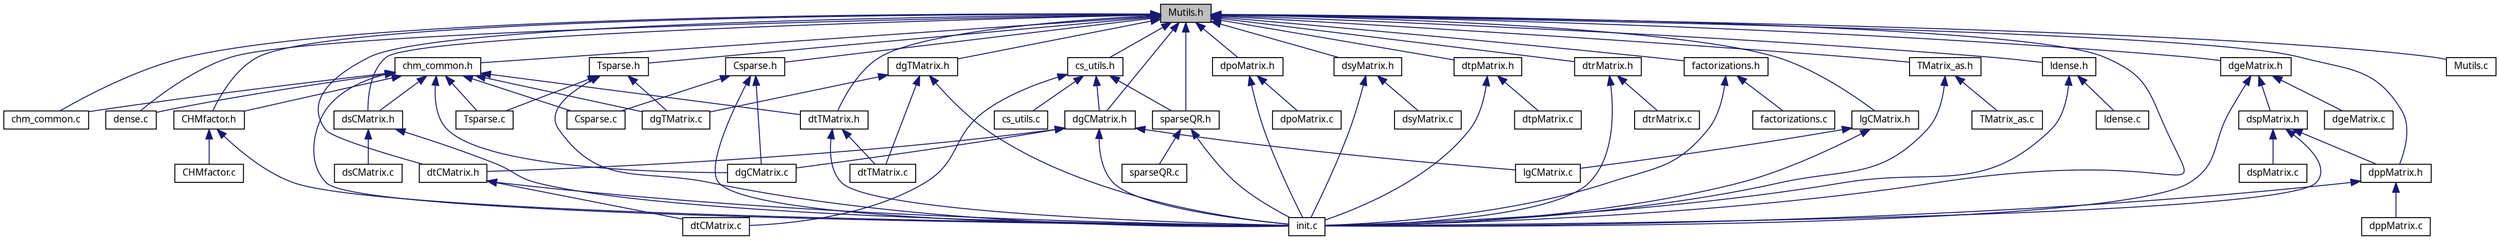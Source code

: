 digraph G
{
  edge [fontname="FreeSans.ttf",fontsize=10,labelfontname="FreeSans.ttf",labelfontsize=10];
  node [fontname="FreeSans.ttf",fontsize=10,shape=record];
  Node1 [label="Mutils.h",height=0.2,width=0.4,color="black", fillcolor="grey75", style="filled" fontcolor="black"];
  Node1 -> Node2 [dir=back,color="midnightblue",fontsize=10,style="solid",fontname="FreeSans.ttf"];
  Node2 [label="chm_common.h",height=0.2,width=0.4,color="black", fillcolor="white", style="filled",URL="$chm__common_8h.html"];
  Node2 -> Node3 [dir=back,color="midnightblue",fontsize=10,style="solid",fontname="FreeSans.ttf"];
  Node3 [label="chm_common.c",height=0.2,width=0.4,color="black", fillcolor="white", style="filled",URL="$chm__common_8c.html"];
  Node2 -> Node4 [dir=back,color="midnightblue",fontsize=10,style="solid",fontname="FreeSans.ttf"];
  Node4 [label="CHMfactor.h",height=0.2,width=0.4,color="black", fillcolor="white", style="filled",URL="$CHMfactor_8h.html"];
  Node4 -> Node5 [dir=back,color="midnightblue",fontsize=10,style="solid",fontname="FreeSans.ttf"];
  Node5 [label="CHMfactor.c",height=0.2,width=0.4,color="black", fillcolor="white", style="filled",URL="$CHMfactor_8c.html"];
  Node4 -> Node6 [dir=back,color="midnightblue",fontsize=10,style="solid",fontname="FreeSans.ttf"];
  Node6 [label="init.c",height=0.2,width=0.4,color="black", fillcolor="white", style="filled",URL="$init_8c.html"];
  Node2 -> Node7 [dir=back,color="midnightblue",fontsize=10,style="solid",fontname="FreeSans.ttf"];
  Node7 [label="Csparse.c",height=0.2,width=0.4,color="black", fillcolor="white", style="filled",URL="$Csparse_8c.html"];
  Node2 -> Node8 [dir=back,color="midnightblue",fontsize=10,style="solid",fontname="FreeSans.ttf"];
  Node8 [label="dense.c",height=0.2,width=0.4,color="black", fillcolor="white", style="filled",URL="$dense_8c.html"];
  Node2 -> Node9 [dir=back,color="midnightblue",fontsize=10,style="solid",fontname="FreeSans.ttf"];
  Node9 [label="dgCMatrix.c",height=0.2,width=0.4,color="black", fillcolor="white", style="filled",URL="$dgCMatrix_8c.html"];
  Node2 -> Node10 [dir=back,color="midnightblue",fontsize=10,style="solid",fontname="FreeSans.ttf"];
  Node10 [label="dgTMatrix.c",height=0.2,width=0.4,color="black", fillcolor="white", style="filled",URL="$dgTMatrix_8c.html"];
  Node2 -> Node11 [dir=back,color="midnightblue",fontsize=10,style="solid",fontname="FreeSans.ttf"];
  Node11 [label="dsCMatrix.h",height=0.2,width=0.4,color="black", fillcolor="white", style="filled",URL="$dsCMatrix_8h.html"];
  Node11 -> Node12 [dir=back,color="midnightblue",fontsize=10,style="solid",fontname="FreeSans.ttf"];
  Node12 [label="dsCMatrix.c",height=0.2,width=0.4,color="black", fillcolor="white", style="filled",URL="$dsCMatrix_8c.html"];
  Node11 -> Node6 [dir=back,color="midnightblue",fontsize=10,style="solid",fontname="FreeSans.ttf"];
  Node2 -> Node13 [dir=back,color="midnightblue",fontsize=10,style="solid",fontname="FreeSans.ttf"];
  Node13 [label="dtTMatrix.h",height=0.2,width=0.4,color="black", fillcolor="white", style="filled",URL="$dtTMatrix_8h.html"];
  Node13 -> Node14 [dir=back,color="midnightblue",fontsize=10,style="solid",fontname="FreeSans.ttf"];
  Node14 [label="dtTMatrix.c",height=0.2,width=0.4,color="black", fillcolor="white", style="filled",URL="$dtTMatrix_8c.html"];
  Node13 -> Node6 [dir=back,color="midnightblue",fontsize=10,style="solid",fontname="FreeSans.ttf"];
  Node2 -> Node6 [dir=back,color="midnightblue",fontsize=10,style="solid",fontname="FreeSans.ttf"];
  Node2 -> Node15 [dir=back,color="midnightblue",fontsize=10,style="solid",fontname="FreeSans.ttf"];
  Node15 [label="Tsparse.c",height=0.2,width=0.4,color="black", fillcolor="white", style="filled",URL="$Tsparse_8c.html"];
  Node1 -> Node3 [dir=back,color="midnightblue",fontsize=10,style="solid",fontname="FreeSans.ttf"];
  Node1 -> Node4 [dir=back,color="midnightblue",fontsize=10,style="solid",fontname="FreeSans.ttf"];
  Node1 -> Node16 [dir=back,color="midnightblue",fontsize=10,style="solid",fontname="FreeSans.ttf"];
  Node16 [label="cs_utils.h",height=0.2,width=0.4,color="black", fillcolor="white", style="filled",URL="$cs__utils_8h.html"];
  Node16 -> Node17 [dir=back,color="midnightblue",fontsize=10,style="solid",fontname="FreeSans.ttf"];
  Node17 [label="cs_utils.c",height=0.2,width=0.4,color="black", fillcolor="white", style="filled",URL="$cs__utils_8c.html"];
  Node16 -> Node18 [dir=back,color="midnightblue",fontsize=10,style="solid",fontname="FreeSans.ttf"];
  Node18 [label="dgCMatrix.h",height=0.2,width=0.4,color="black", fillcolor="white", style="filled",URL="$dgCMatrix_8h.html"];
  Node18 -> Node9 [dir=back,color="midnightblue",fontsize=10,style="solid",fontname="FreeSans.ttf"];
  Node18 -> Node19 [dir=back,color="midnightblue",fontsize=10,style="solid",fontname="FreeSans.ttf"];
  Node19 [label="dtCMatrix.h",height=0.2,width=0.4,color="black", fillcolor="white", style="filled",URL="$dtCMatrix_8h.html"];
  Node19 -> Node20 [dir=back,color="midnightblue",fontsize=10,style="solid",fontname="FreeSans.ttf"];
  Node20 [label="dtCMatrix.c",height=0.2,width=0.4,color="black", fillcolor="white", style="filled",URL="$dtCMatrix_8c.html"];
  Node19 -> Node6 [dir=back,color="midnightblue",fontsize=10,style="solid",fontname="FreeSans.ttf"];
  Node18 -> Node6 [dir=back,color="midnightblue",fontsize=10,style="solid",fontname="FreeSans.ttf"];
  Node18 -> Node21 [dir=back,color="midnightblue",fontsize=10,style="solid",fontname="FreeSans.ttf"];
  Node21 [label="lgCMatrix.c",height=0.2,width=0.4,color="black", fillcolor="white", style="filled",URL="$lgCMatrix_8c.html"];
  Node16 -> Node20 [dir=back,color="midnightblue",fontsize=10,style="solid",fontname="FreeSans.ttf"];
  Node16 -> Node22 [dir=back,color="midnightblue",fontsize=10,style="solid",fontname="FreeSans.ttf"];
  Node22 [label="sparseQR.h",height=0.2,width=0.4,color="black", fillcolor="white", style="filled",URL="$sparseQR_8h.html"];
  Node22 -> Node6 [dir=back,color="midnightblue",fontsize=10,style="solid",fontname="FreeSans.ttf"];
  Node22 -> Node23 [dir=back,color="midnightblue",fontsize=10,style="solid",fontname="FreeSans.ttf"];
  Node23 [label="sparseQR.c",height=0.2,width=0.4,color="black", fillcolor="white", style="filled",URL="$sparseQR_8c.html"];
  Node1 -> Node24 [dir=back,color="midnightblue",fontsize=10,style="solid",fontname="FreeSans.ttf"];
  Node24 [label="Csparse.h",height=0.2,width=0.4,color="black", fillcolor="white", style="filled",URL="$Csparse_8h.html"];
  Node24 -> Node7 [dir=back,color="midnightblue",fontsize=10,style="solid",fontname="FreeSans.ttf"];
  Node24 -> Node9 [dir=back,color="midnightblue",fontsize=10,style="solid",fontname="FreeSans.ttf"];
  Node24 -> Node6 [dir=back,color="midnightblue",fontsize=10,style="solid",fontname="FreeSans.ttf"];
  Node1 -> Node8 [dir=back,color="midnightblue",fontsize=10,style="solid",fontname="FreeSans.ttf"];
  Node1 -> Node18 [dir=back,color="midnightblue",fontsize=10,style="solid",fontname="FreeSans.ttf"];
  Node1 -> Node25 [dir=back,color="midnightblue",fontsize=10,style="solid",fontname="FreeSans.ttf"];
  Node25 [label="dgeMatrix.h",height=0.2,width=0.4,color="black", fillcolor="white", style="filled",URL="$dgeMatrix_8h.html"];
  Node25 -> Node26 [dir=back,color="midnightblue",fontsize=10,style="solid",fontname="FreeSans.ttf"];
  Node26 [label="dgeMatrix.c",height=0.2,width=0.4,color="black", fillcolor="white", style="filled",URL="$dgeMatrix_8c.html"];
  Node25 -> Node27 [dir=back,color="midnightblue",fontsize=10,style="solid",fontname="FreeSans.ttf"];
  Node27 [label="dspMatrix.h",height=0.2,width=0.4,color="black", fillcolor="white", style="filled",URL="$dspMatrix_8h.html"];
  Node27 -> Node28 [dir=back,color="midnightblue",fontsize=10,style="solid",fontname="FreeSans.ttf"];
  Node28 [label="dppMatrix.h",height=0.2,width=0.4,color="black", fillcolor="white", style="filled",URL="$dppMatrix_8h.html"];
  Node28 -> Node29 [dir=back,color="midnightblue",fontsize=10,style="solid",fontname="FreeSans.ttf"];
  Node29 [label="dppMatrix.c",height=0.2,width=0.4,color="black", fillcolor="white", style="filled",URL="$dppMatrix_8c.html"];
  Node28 -> Node6 [dir=back,color="midnightblue",fontsize=10,style="solid",fontname="FreeSans.ttf"];
  Node27 -> Node30 [dir=back,color="midnightblue",fontsize=10,style="solid",fontname="FreeSans.ttf"];
  Node30 [label="dspMatrix.c",height=0.2,width=0.4,color="black", fillcolor="white", style="filled",URL="$dspMatrix_8c.html"];
  Node27 -> Node6 [dir=back,color="midnightblue",fontsize=10,style="solid",fontname="FreeSans.ttf"];
  Node25 -> Node6 [dir=back,color="midnightblue",fontsize=10,style="solid",fontname="FreeSans.ttf"];
  Node1 -> Node31 [dir=back,color="midnightblue",fontsize=10,style="solid",fontname="FreeSans.ttf"];
  Node31 [label="dgTMatrix.h",height=0.2,width=0.4,color="black", fillcolor="white", style="filled",URL="$dgTMatrix_8h.html"];
  Node31 -> Node10 [dir=back,color="midnightblue",fontsize=10,style="solid",fontname="FreeSans.ttf"];
  Node31 -> Node14 [dir=back,color="midnightblue",fontsize=10,style="solid",fontname="FreeSans.ttf"];
  Node31 -> Node6 [dir=back,color="midnightblue",fontsize=10,style="solid",fontname="FreeSans.ttf"];
  Node1 -> Node32 [dir=back,color="midnightblue",fontsize=10,style="solid",fontname="FreeSans.ttf"];
  Node32 [label="Tsparse.h",height=0.2,width=0.4,color="black", fillcolor="white", style="filled",URL="$Tsparse_8h.html"];
  Node32 -> Node10 [dir=back,color="midnightblue",fontsize=10,style="solid",fontname="FreeSans.ttf"];
  Node32 -> Node6 [dir=back,color="midnightblue",fontsize=10,style="solid",fontname="FreeSans.ttf"];
  Node32 -> Node15 [dir=back,color="midnightblue",fontsize=10,style="solid",fontname="FreeSans.ttf"];
  Node1 -> Node33 [dir=back,color="midnightblue",fontsize=10,style="solid",fontname="FreeSans.ttf"];
  Node33 [label="dpoMatrix.h",height=0.2,width=0.4,color="black", fillcolor="white", style="filled",URL="$dpoMatrix_8h.html"];
  Node33 -> Node34 [dir=back,color="midnightblue",fontsize=10,style="solid",fontname="FreeSans.ttf"];
  Node34 [label="dpoMatrix.c",height=0.2,width=0.4,color="black", fillcolor="white", style="filled",URL="$dpoMatrix_8c.html"];
  Node33 -> Node6 [dir=back,color="midnightblue",fontsize=10,style="solid",fontname="FreeSans.ttf"];
  Node1 -> Node28 [dir=back,color="midnightblue",fontsize=10,style="solid",fontname="FreeSans.ttf"];
  Node1 -> Node11 [dir=back,color="midnightblue",fontsize=10,style="solid",fontname="FreeSans.ttf"];
  Node1 -> Node35 [dir=back,color="midnightblue",fontsize=10,style="solid",fontname="FreeSans.ttf"];
  Node35 [label="dsyMatrix.h",height=0.2,width=0.4,color="black", fillcolor="white", style="filled",URL="$dsyMatrix_8h.html"];
  Node35 -> Node36 [dir=back,color="midnightblue",fontsize=10,style="solid",fontname="FreeSans.ttf"];
  Node36 [label="dsyMatrix.c",height=0.2,width=0.4,color="black", fillcolor="white", style="filled",URL="$dsyMatrix_8c.html"];
  Node35 -> Node6 [dir=back,color="midnightblue",fontsize=10,style="solid",fontname="FreeSans.ttf"];
  Node1 -> Node19 [dir=back,color="midnightblue",fontsize=10,style="solid",fontname="FreeSans.ttf"];
  Node1 -> Node37 [dir=back,color="midnightblue",fontsize=10,style="solid",fontname="FreeSans.ttf"];
  Node37 [label="dtpMatrix.h",height=0.2,width=0.4,color="black", fillcolor="white", style="filled",URL="$dtpMatrix_8h.html"];
  Node37 -> Node38 [dir=back,color="midnightblue",fontsize=10,style="solid",fontname="FreeSans.ttf"];
  Node38 [label="dtpMatrix.c",height=0.2,width=0.4,color="black", fillcolor="white", style="filled",URL="$dtpMatrix_8c.html"];
  Node37 -> Node6 [dir=back,color="midnightblue",fontsize=10,style="solid",fontname="FreeSans.ttf"];
  Node1 -> Node39 [dir=back,color="midnightblue",fontsize=10,style="solid",fontname="FreeSans.ttf"];
  Node39 [label="dtrMatrix.h",height=0.2,width=0.4,color="black", fillcolor="white", style="filled",URL="$dtrMatrix_8h.html"];
  Node39 -> Node40 [dir=back,color="midnightblue",fontsize=10,style="solid",fontname="FreeSans.ttf"];
  Node40 [label="dtrMatrix.c",height=0.2,width=0.4,color="black", fillcolor="white", style="filled",URL="$dtrMatrix_8c.html"];
  Node39 -> Node6 [dir=back,color="midnightblue",fontsize=10,style="solid",fontname="FreeSans.ttf"];
  Node1 -> Node13 [dir=back,color="midnightblue",fontsize=10,style="solid",fontname="FreeSans.ttf"];
  Node1 -> Node41 [dir=back,color="midnightblue",fontsize=10,style="solid",fontname="FreeSans.ttf"];
  Node41 [label="factorizations.h",height=0.2,width=0.4,color="black", fillcolor="white", style="filled",URL="$factorizations_8h.html"];
  Node41 -> Node42 [dir=back,color="midnightblue",fontsize=10,style="solid",fontname="FreeSans.ttf"];
  Node42 [label="factorizations.c",height=0.2,width=0.4,color="black", fillcolor="white", style="filled",URL="$factorizations_8c.html"];
  Node41 -> Node6 [dir=back,color="midnightblue",fontsize=10,style="solid",fontname="FreeSans.ttf"];
  Node1 -> Node6 [dir=back,color="midnightblue",fontsize=10,style="solid",fontname="FreeSans.ttf"];
  Node1 -> Node43 [dir=back,color="midnightblue",fontsize=10,style="solid",fontname="FreeSans.ttf"];
  Node43 [label="TMatrix_as.h",height=0.2,width=0.4,color="black", fillcolor="white", style="filled",URL="$TMatrix__as_8h.html"];
  Node43 -> Node6 [dir=back,color="midnightblue",fontsize=10,style="solid",fontname="FreeSans.ttf"];
  Node43 -> Node44 [dir=back,color="midnightblue",fontsize=10,style="solid",fontname="FreeSans.ttf"];
  Node44 [label="TMatrix_as.c",height=0.2,width=0.4,color="black", fillcolor="white", style="filled",URL="$TMatrix__as_8c.html"];
  Node1 -> Node45 [dir=back,color="midnightblue",fontsize=10,style="solid",fontname="FreeSans.ttf"];
  Node45 [label="ldense.h",height=0.2,width=0.4,color="black", fillcolor="white", style="filled",URL="$ldense_8h.html"];
  Node45 -> Node6 [dir=back,color="midnightblue",fontsize=10,style="solid",fontname="FreeSans.ttf"];
  Node45 -> Node46 [dir=back,color="midnightblue",fontsize=10,style="solid",fontname="FreeSans.ttf"];
  Node46 [label="ldense.c",height=0.2,width=0.4,color="black", fillcolor="white", style="filled",URL="$ldense_8c.html"];
  Node1 -> Node47 [dir=back,color="midnightblue",fontsize=10,style="solid",fontname="FreeSans.ttf"];
  Node47 [label="lgCMatrix.h",height=0.2,width=0.4,color="black", fillcolor="white", style="filled",URL="$lgCMatrix_8h.html"];
  Node47 -> Node6 [dir=back,color="midnightblue",fontsize=10,style="solid",fontname="FreeSans.ttf"];
  Node47 -> Node21 [dir=back,color="midnightblue",fontsize=10,style="solid",fontname="FreeSans.ttf"];
  Node1 -> Node22 [dir=back,color="midnightblue",fontsize=10,style="solid",fontname="FreeSans.ttf"];
  Node1 -> Node48 [dir=back,color="midnightblue",fontsize=10,style="solid",fontname="FreeSans.ttf"];
  Node48 [label="Mutils.c",height=0.2,width=0.4,color="black", fillcolor="white", style="filled",URL="$Mutils_8c.html"];
}
